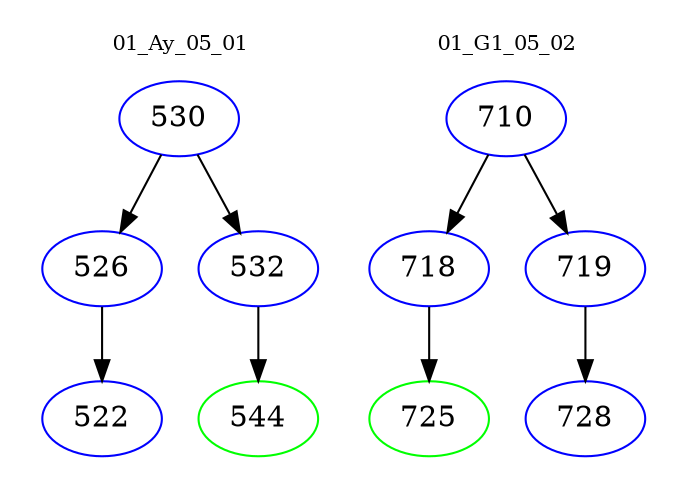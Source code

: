 digraph{
subgraph cluster_0 {
color = white
label = "01_Ay_05_01";
fontsize=10;
T0_530 [label="530", color="blue"]
T0_530 -> T0_526 [color="black"]
T0_526 [label="526", color="blue"]
T0_526 -> T0_522 [color="black"]
T0_522 [label="522", color="blue"]
T0_530 -> T0_532 [color="black"]
T0_532 [label="532", color="blue"]
T0_532 -> T0_544 [color="black"]
T0_544 [label="544", color="green"]
}
subgraph cluster_1 {
color = white
label = "01_G1_05_02";
fontsize=10;
T1_710 [label="710", color="blue"]
T1_710 -> T1_718 [color="black"]
T1_718 [label="718", color="blue"]
T1_718 -> T1_725 [color="black"]
T1_725 [label="725", color="green"]
T1_710 -> T1_719 [color="black"]
T1_719 [label="719", color="blue"]
T1_719 -> T1_728 [color="black"]
T1_728 [label="728", color="blue"]
}
}
